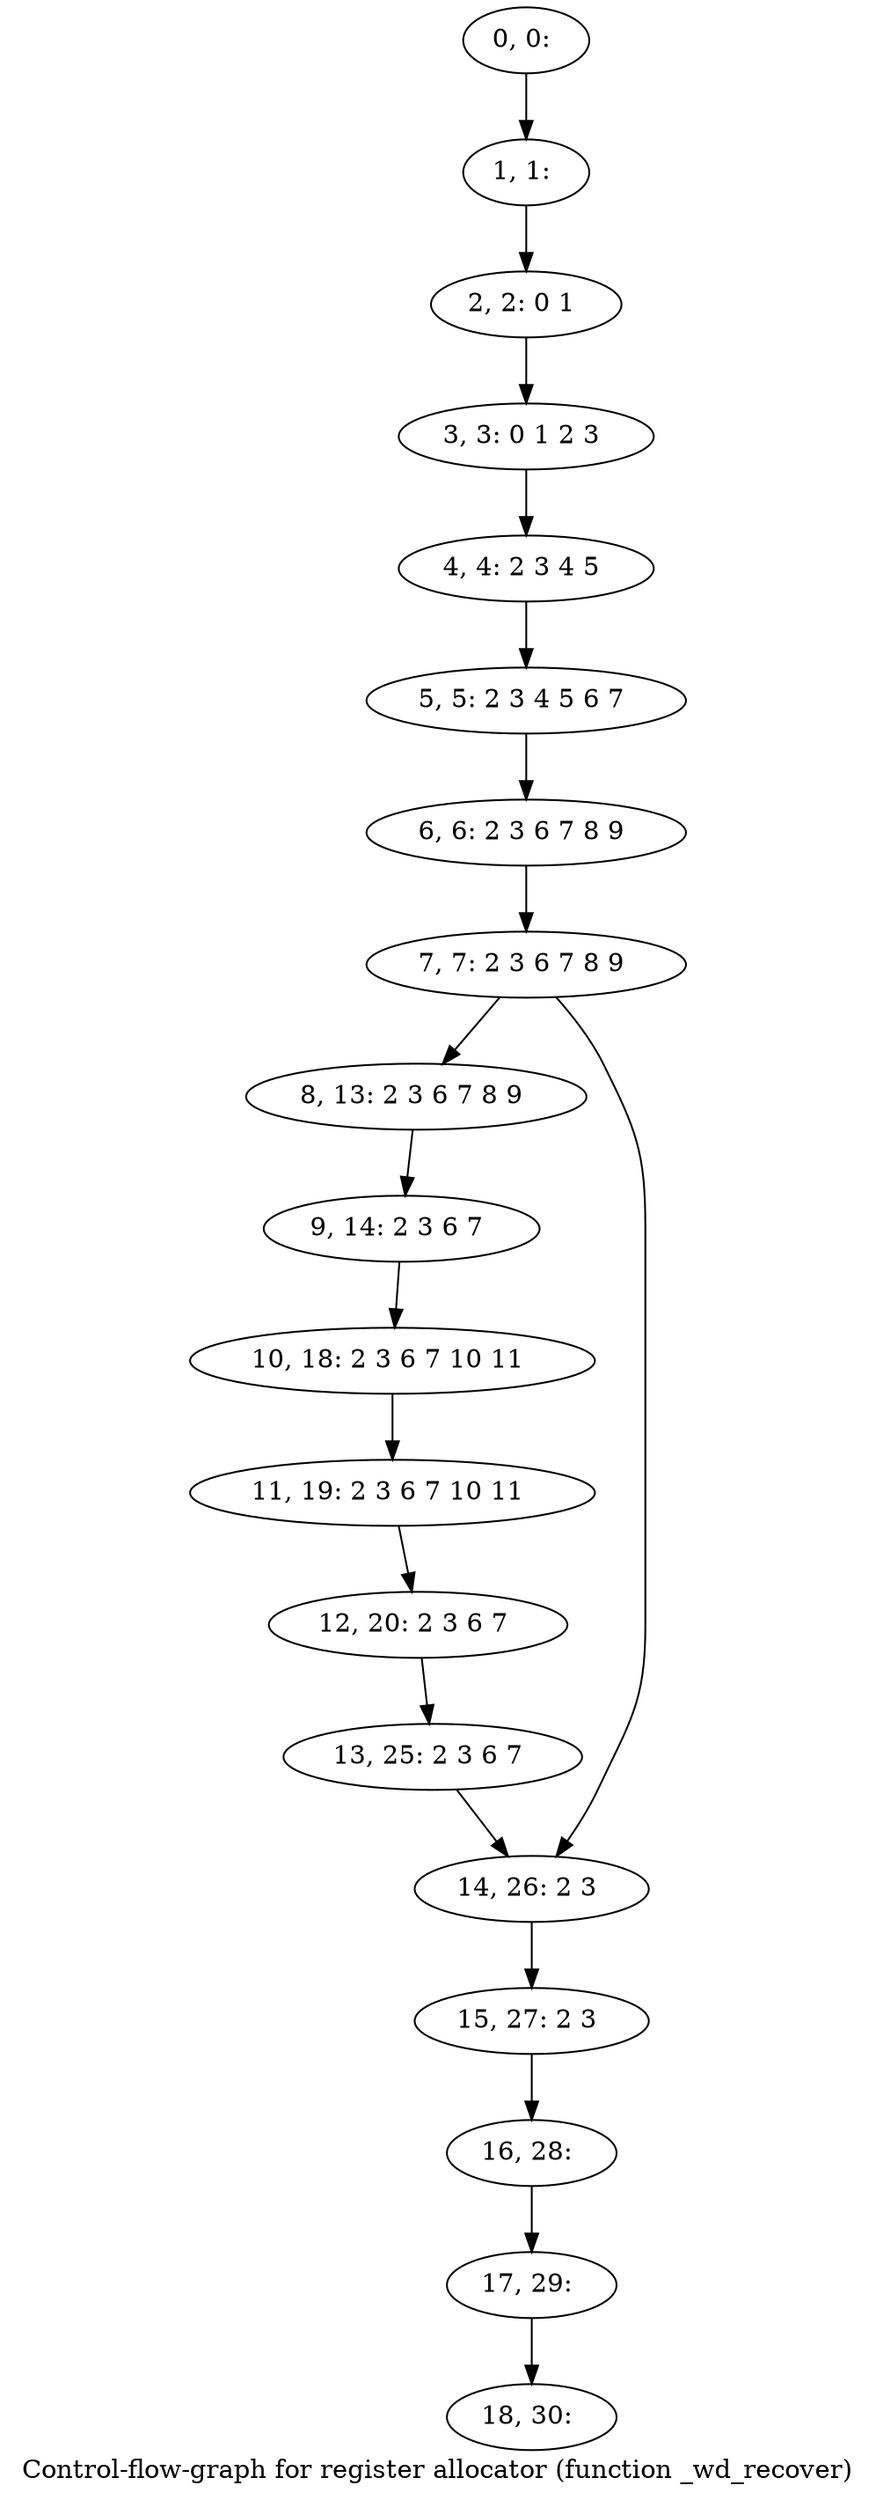 digraph G {
graph [label="Control-flow-graph for register allocator (function _wd_recover)"]
0[label="0, 0: "];
1[label="1, 1: "];
2[label="2, 2: 0 1 "];
3[label="3, 3: 0 1 2 3 "];
4[label="4, 4: 2 3 4 5 "];
5[label="5, 5: 2 3 4 5 6 7 "];
6[label="6, 6: 2 3 6 7 8 9 "];
7[label="7, 7: 2 3 6 7 8 9 "];
8[label="8, 13: 2 3 6 7 8 9 "];
9[label="9, 14: 2 3 6 7 "];
10[label="10, 18: 2 3 6 7 10 11 "];
11[label="11, 19: 2 3 6 7 10 11 "];
12[label="12, 20: 2 3 6 7 "];
13[label="13, 25: 2 3 6 7 "];
14[label="14, 26: 2 3 "];
15[label="15, 27: 2 3 "];
16[label="16, 28: "];
17[label="17, 29: "];
18[label="18, 30: "];
0->1 ;
1->2 ;
2->3 ;
3->4 ;
4->5 ;
5->6 ;
6->7 ;
7->8 ;
7->14 ;
8->9 ;
9->10 ;
10->11 ;
11->12 ;
12->13 ;
13->14 ;
14->15 ;
15->16 ;
16->17 ;
17->18 ;
}
